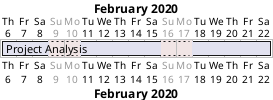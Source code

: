@startgantt
Project starts the 6th of February 2020
sunday are closed
monday are closed

[Project Analysis] lasts 13 days
@endgantt